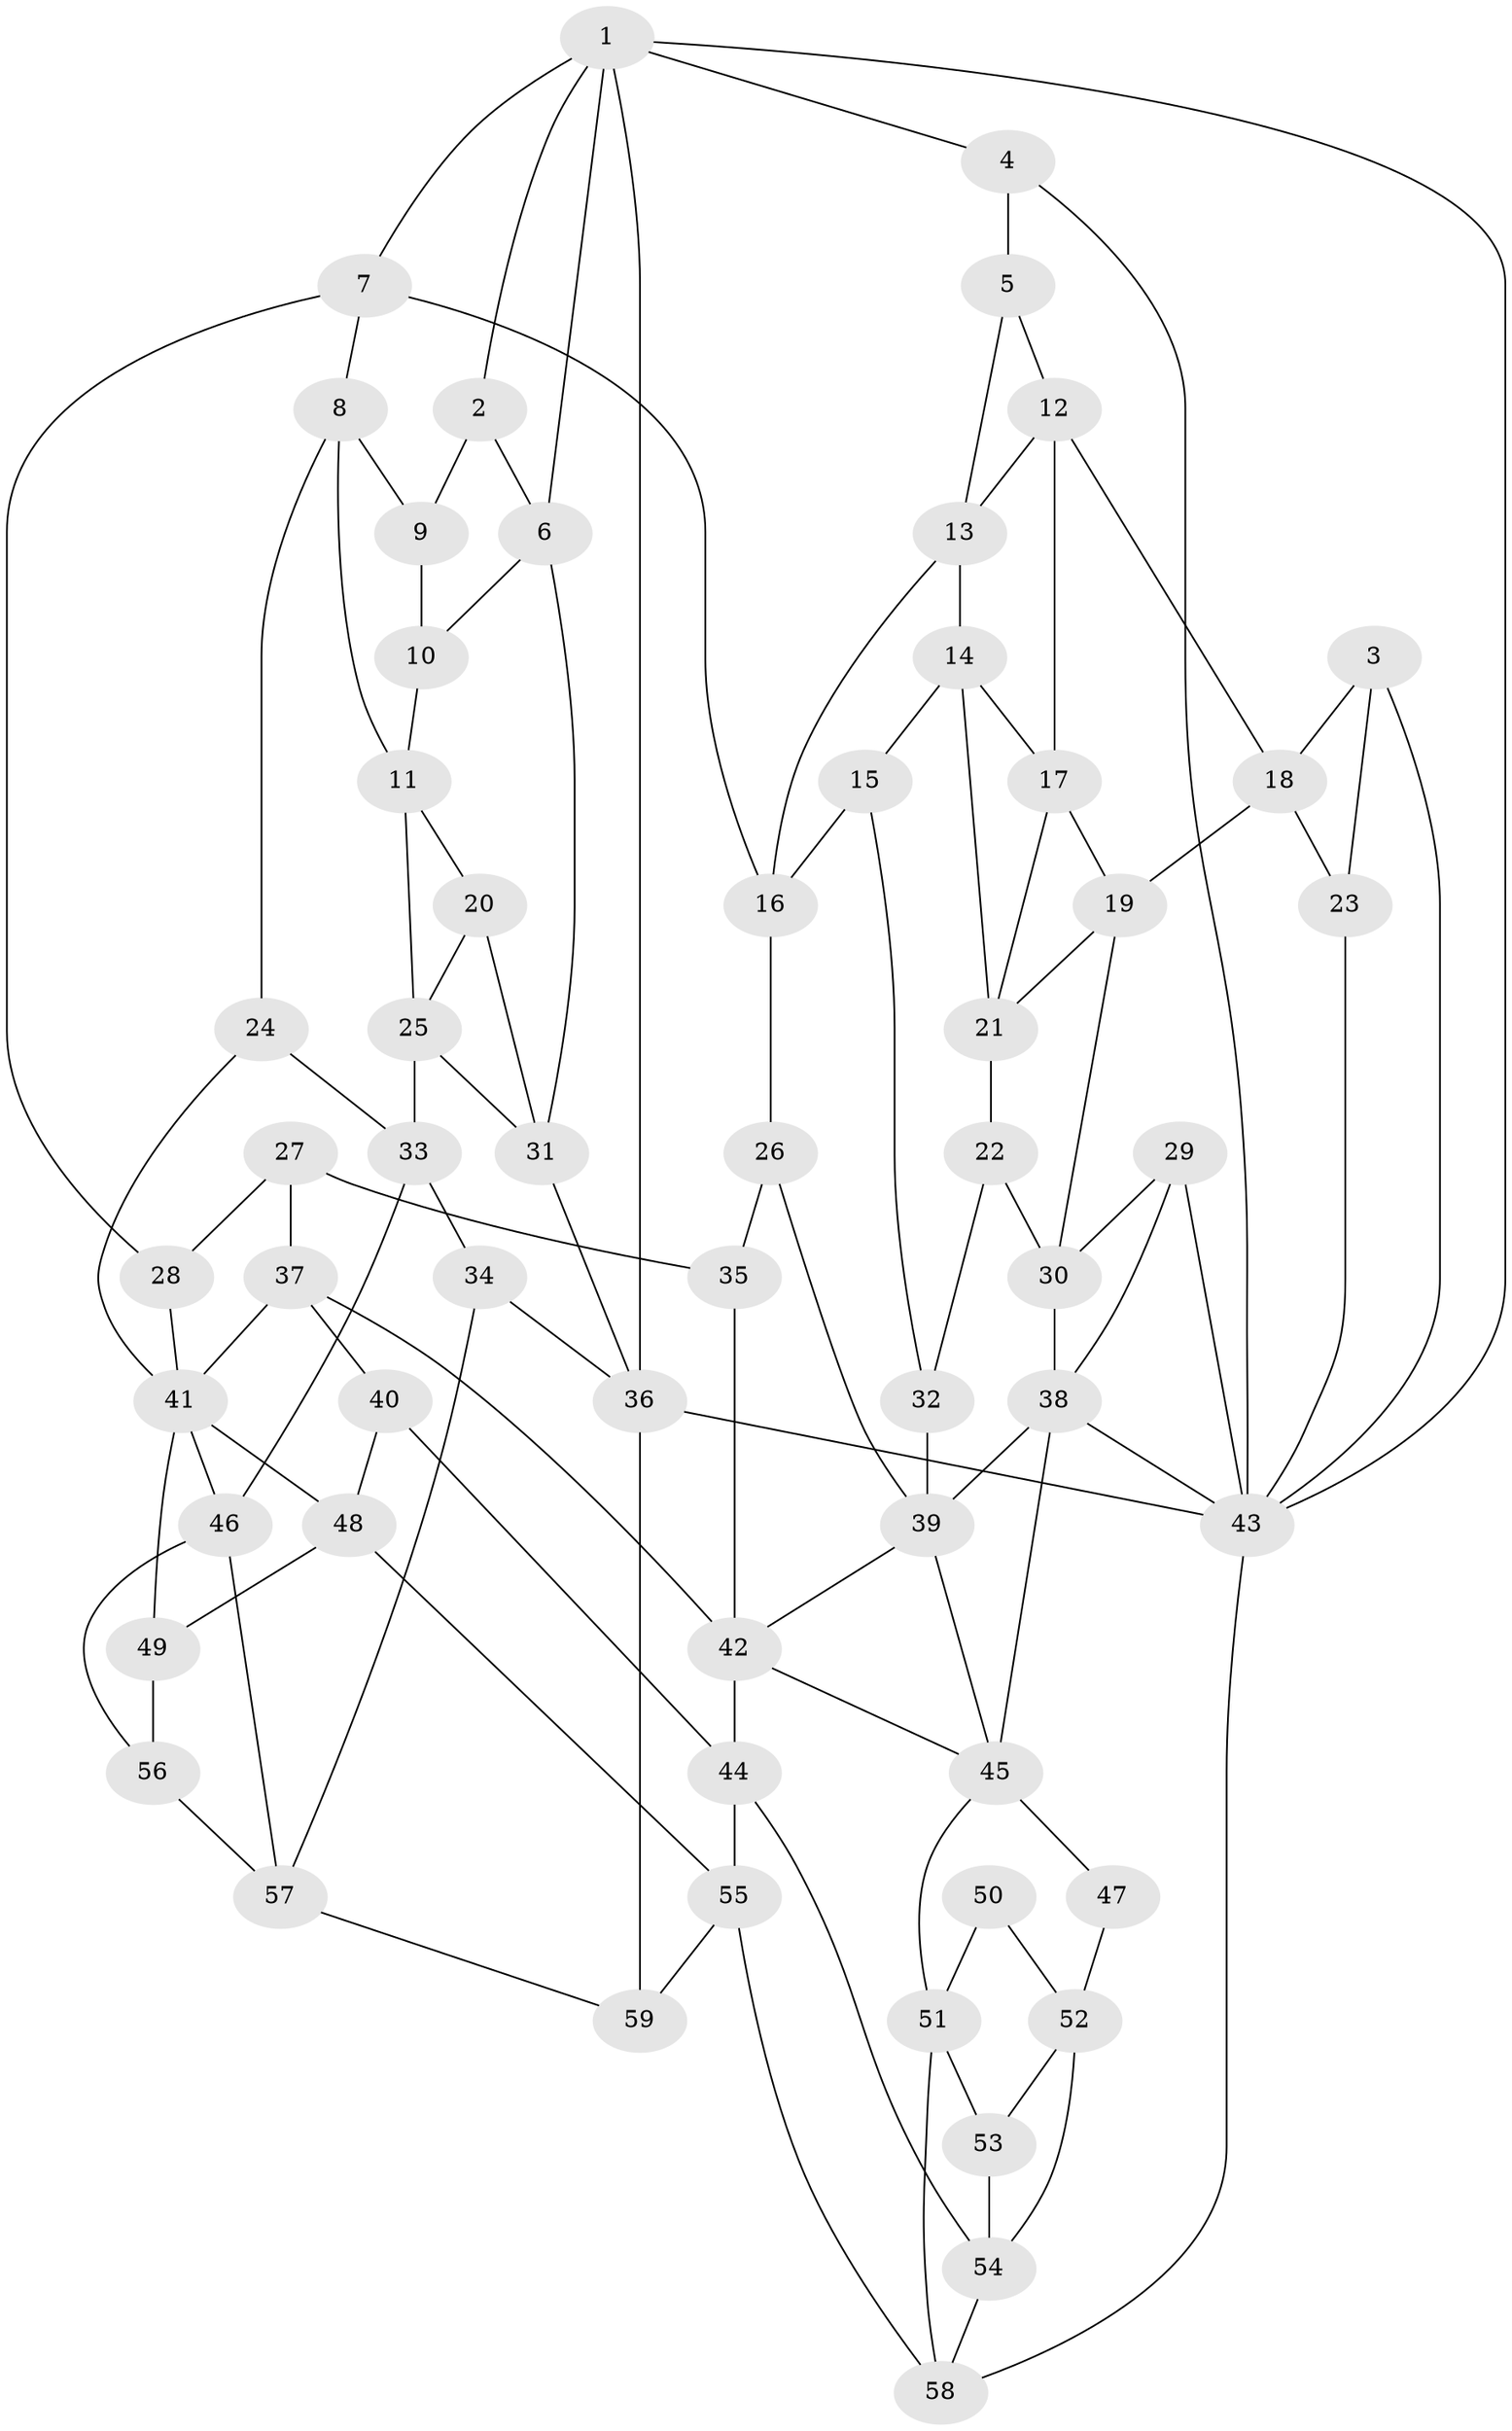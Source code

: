 // original degree distribution, {3: 0.0423728813559322, 6: 0.22033898305084745, 5: 0.5508474576271186, 4: 0.1864406779661017}
// Generated by graph-tools (version 1.1) at 2025/27/03/09/25 03:27:03]
// undirected, 59 vertices, 111 edges
graph export_dot {
graph [start="1"]
  node [color=gray90,style=filled];
  1;
  2;
  3;
  4;
  5;
  6;
  7;
  8;
  9;
  10;
  11;
  12;
  13;
  14;
  15;
  16;
  17;
  18;
  19;
  20;
  21;
  22;
  23;
  24;
  25;
  26;
  27;
  28;
  29;
  30;
  31;
  32;
  33;
  34;
  35;
  36;
  37;
  38;
  39;
  40;
  41;
  42;
  43;
  44;
  45;
  46;
  47;
  48;
  49;
  50;
  51;
  52;
  53;
  54;
  55;
  56;
  57;
  58;
  59;
  1 -- 2 [weight=1.0];
  1 -- 4 [weight=1.0];
  1 -- 6 [weight=1.0];
  1 -- 7 [weight=1.0];
  1 -- 36 [weight=1.0];
  1 -- 43 [weight=1.0];
  2 -- 6 [weight=1.0];
  2 -- 9 [weight=1.0];
  3 -- 18 [weight=1.0];
  3 -- 23 [weight=1.0];
  3 -- 43 [weight=1.0];
  4 -- 5 [weight=1.0];
  4 -- 43 [weight=1.0];
  5 -- 12 [weight=1.0];
  5 -- 13 [weight=1.0];
  6 -- 10 [weight=1.0];
  6 -- 31 [weight=1.0];
  7 -- 8 [weight=1.0];
  7 -- 16 [weight=1.0];
  7 -- 28 [weight=1.0];
  8 -- 9 [weight=1.0];
  8 -- 11 [weight=1.0];
  8 -- 24 [weight=1.0];
  9 -- 10 [weight=2.0];
  10 -- 11 [weight=1.0];
  11 -- 20 [weight=1.0];
  11 -- 25 [weight=1.0];
  12 -- 13 [weight=1.0];
  12 -- 17 [weight=1.0];
  12 -- 18 [weight=1.0];
  13 -- 14 [weight=1.0];
  13 -- 16 [weight=1.0];
  14 -- 15 [weight=1.0];
  14 -- 17 [weight=1.0];
  14 -- 21 [weight=1.0];
  15 -- 16 [weight=1.0];
  15 -- 32 [weight=1.0];
  16 -- 26 [weight=1.0];
  17 -- 19 [weight=1.0];
  17 -- 21 [weight=1.0];
  18 -- 19 [weight=1.0];
  18 -- 23 [weight=1.0];
  19 -- 21 [weight=1.0];
  19 -- 30 [weight=1.0];
  20 -- 25 [weight=1.0];
  20 -- 31 [weight=1.0];
  21 -- 22 [weight=1.0];
  22 -- 30 [weight=1.0];
  22 -- 32 [weight=1.0];
  23 -- 43 [weight=1.0];
  24 -- 33 [weight=1.0];
  24 -- 41 [weight=1.0];
  25 -- 31 [weight=1.0];
  25 -- 33 [weight=1.0];
  26 -- 35 [weight=1.0];
  26 -- 39 [weight=1.0];
  27 -- 28 [weight=1.0];
  27 -- 35 [weight=2.0];
  27 -- 37 [weight=1.0];
  28 -- 41 [weight=1.0];
  29 -- 30 [weight=1.0];
  29 -- 38 [weight=1.0];
  29 -- 43 [weight=1.0];
  30 -- 38 [weight=1.0];
  31 -- 36 [weight=1.0];
  32 -- 39 [weight=2.0];
  33 -- 34 [weight=1.0];
  33 -- 46 [weight=1.0];
  34 -- 36 [weight=1.0];
  34 -- 57 [weight=1.0];
  35 -- 42 [weight=1.0];
  36 -- 43 [weight=1.0];
  36 -- 59 [weight=1.0];
  37 -- 40 [weight=1.0];
  37 -- 41 [weight=1.0];
  37 -- 42 [weight=1.0];
  38 -- 39 [weight=1.0];
  38 -- 43 [weight=1.0];
  38 -- 45 [weight=1.0];
  39 -- 42 [weight=1.0];
  39 -- 45 [weight=1.0];
  40 -- 44 [weight=2.0];
  40 -- 48 [weight=1.0];
  41 -- 46 [weight=1.0];
  41 -- 48 [weight=1.0];
  41 -- 49 [weight=1.0];
  42 -- 44 [weight=1.0];
  42 -- 45 [weight=1.0];
  43 -- 58 [weight=1.0];
  44 -- 54 [weight=1.0];
  44 -- 55 [weight=1.0];
  45 -- 47 [weight=2.0];
  45 -- 51 [weight=1.0];
  46 -- 56 [weight=1.0];
  46 -- 57 [weight=1.0];
  47 -- 52 [weight=1.0];
  48 -- 49 [weight=1.0];
  48 -- 55 [weight=1.0];
  49 -- 56 [weight=2.0];
  50 -- 51 [weight=1.0];
  50 -- 52 [weight=1.0];
  51 -- 53 [weight=1.0];
  51 -- 58 [weight=1.0];
  52 -- 53 [weight=1.0];
  52 -- 54 [weight=1.0];
  53 -- 54 [weight=1.0];
  54 -- 58 [weight=1.0];
  55 -- 58 [weight=1.0];
  55 -- 59 [weight=1.0];
  56 -- 57 [weight=1.0];
  57 -- 59 [weight=1.0];
}
